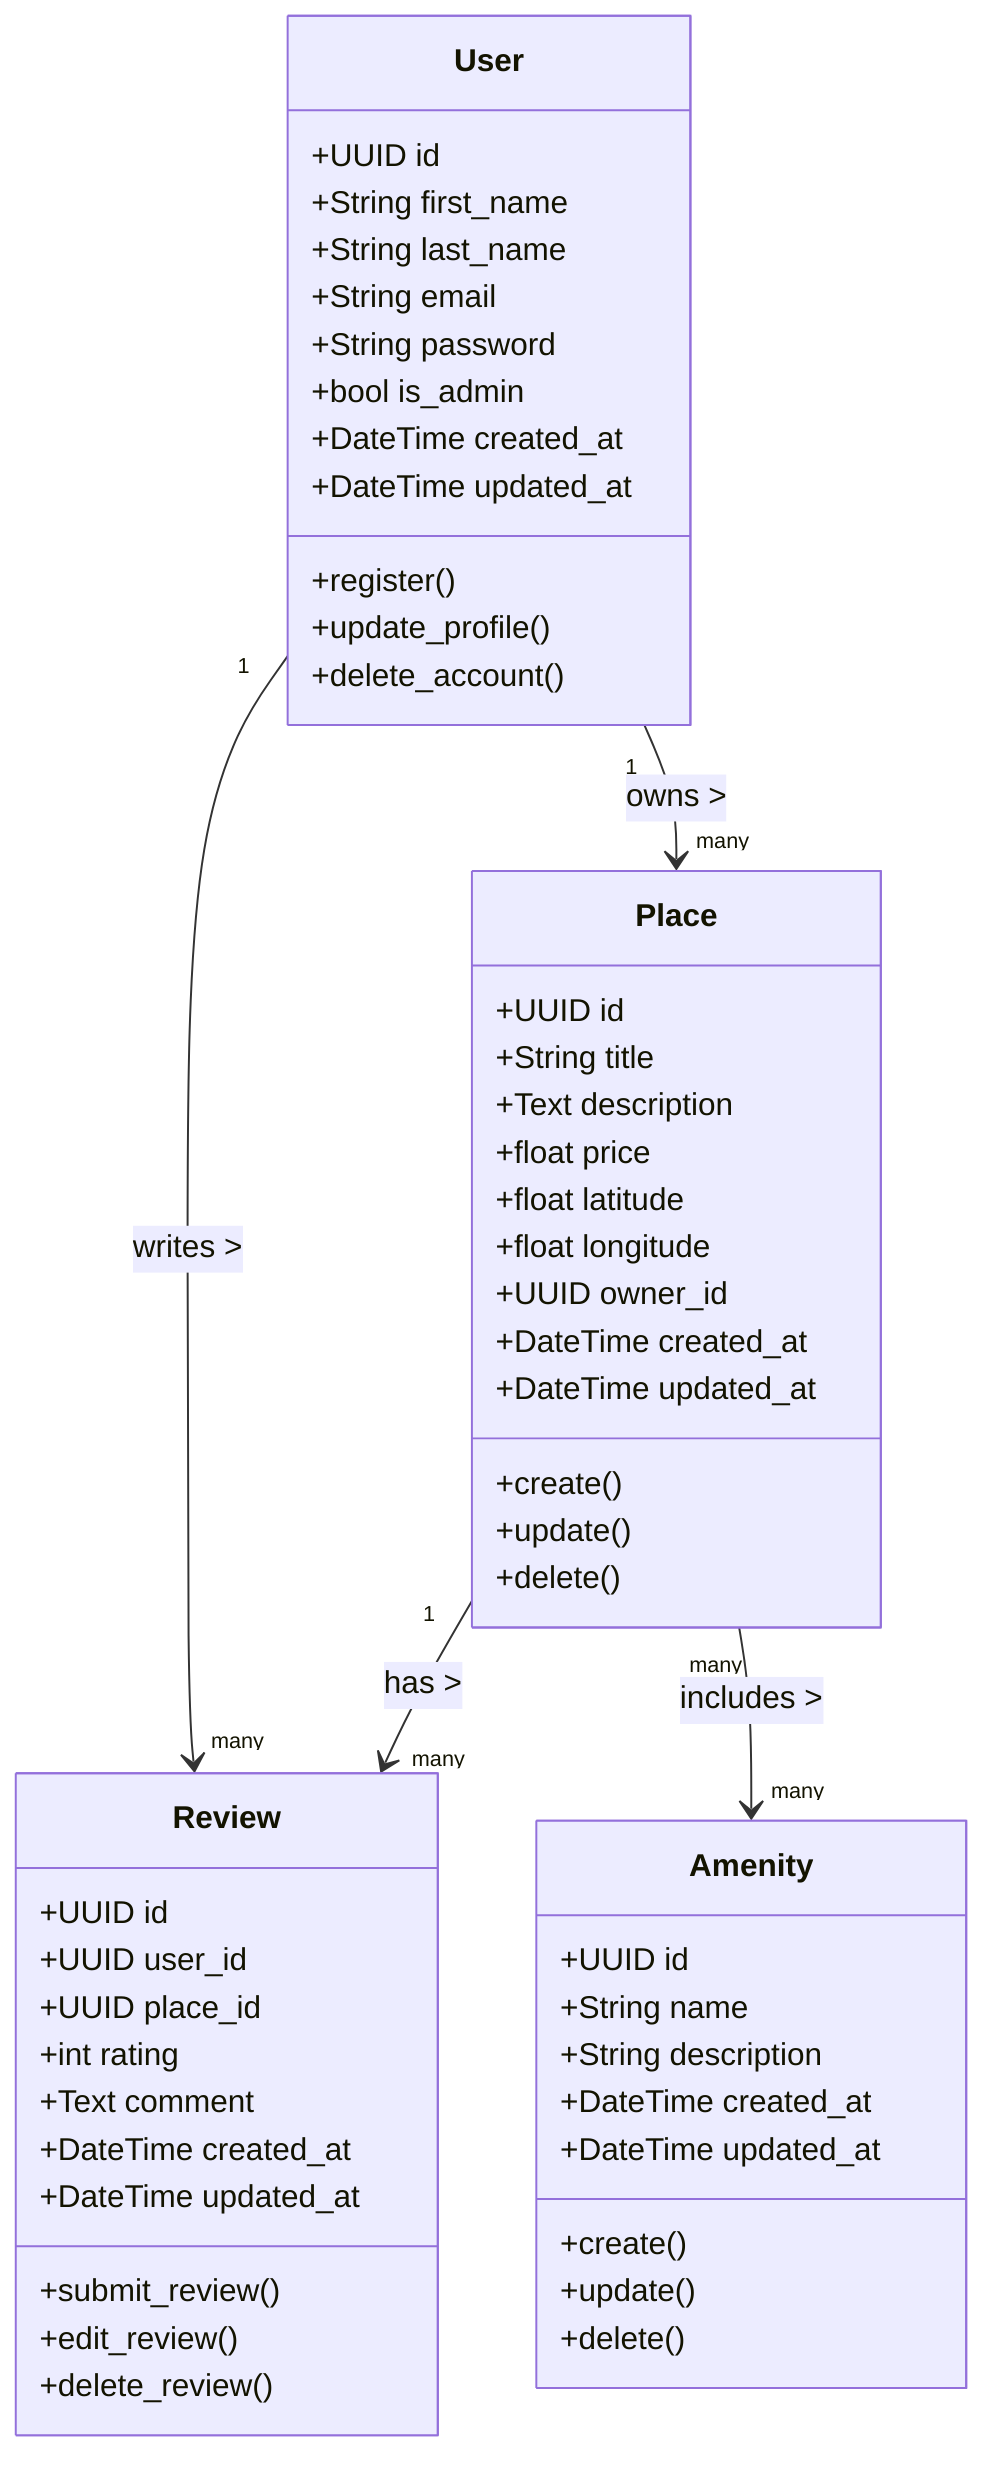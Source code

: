 classDiagram
%% ------------------------
%%        Classes
%% ------------------------

class User {
    +UUID id
    +String first_name
    +String last_name
    +String email
    +String password
    +bool is_admin
    +DateTime created_at
    +DateTime updated_at
    +register()
    +update_profile()
    +delete_account()
}

class Place {
    +UUID id
    +String title
    +Text description
    +float price
    +float latitude
    +float longitude
    +UUID owner_id
    +DateTime created_at
    +DateTime updated_at
    +create()
    +update()
    +delete()
}

class Review {
    +UUID id
    +UUID user_id
    +UUID place_id
    +int rating
    +Text comment
    +DateTime created_at
    +DateTime updated_at
    +submit_review()
    +edit_review()
    +delete_review()
}

class Amenity {
    +UUID id
    +String name
    +String description
    +DateTime created_at
    +DateTime updated_at
    +create()
    +update()
    +delete()
}

%% ------------------------
%%    Relationships
%% ------------------------

User "1" --> "many" Place : owns >
User "1" --> "many" Review : writes >
Place "1" --> "many" Review : has >
Place "many" --> "many" Amenity : includes >